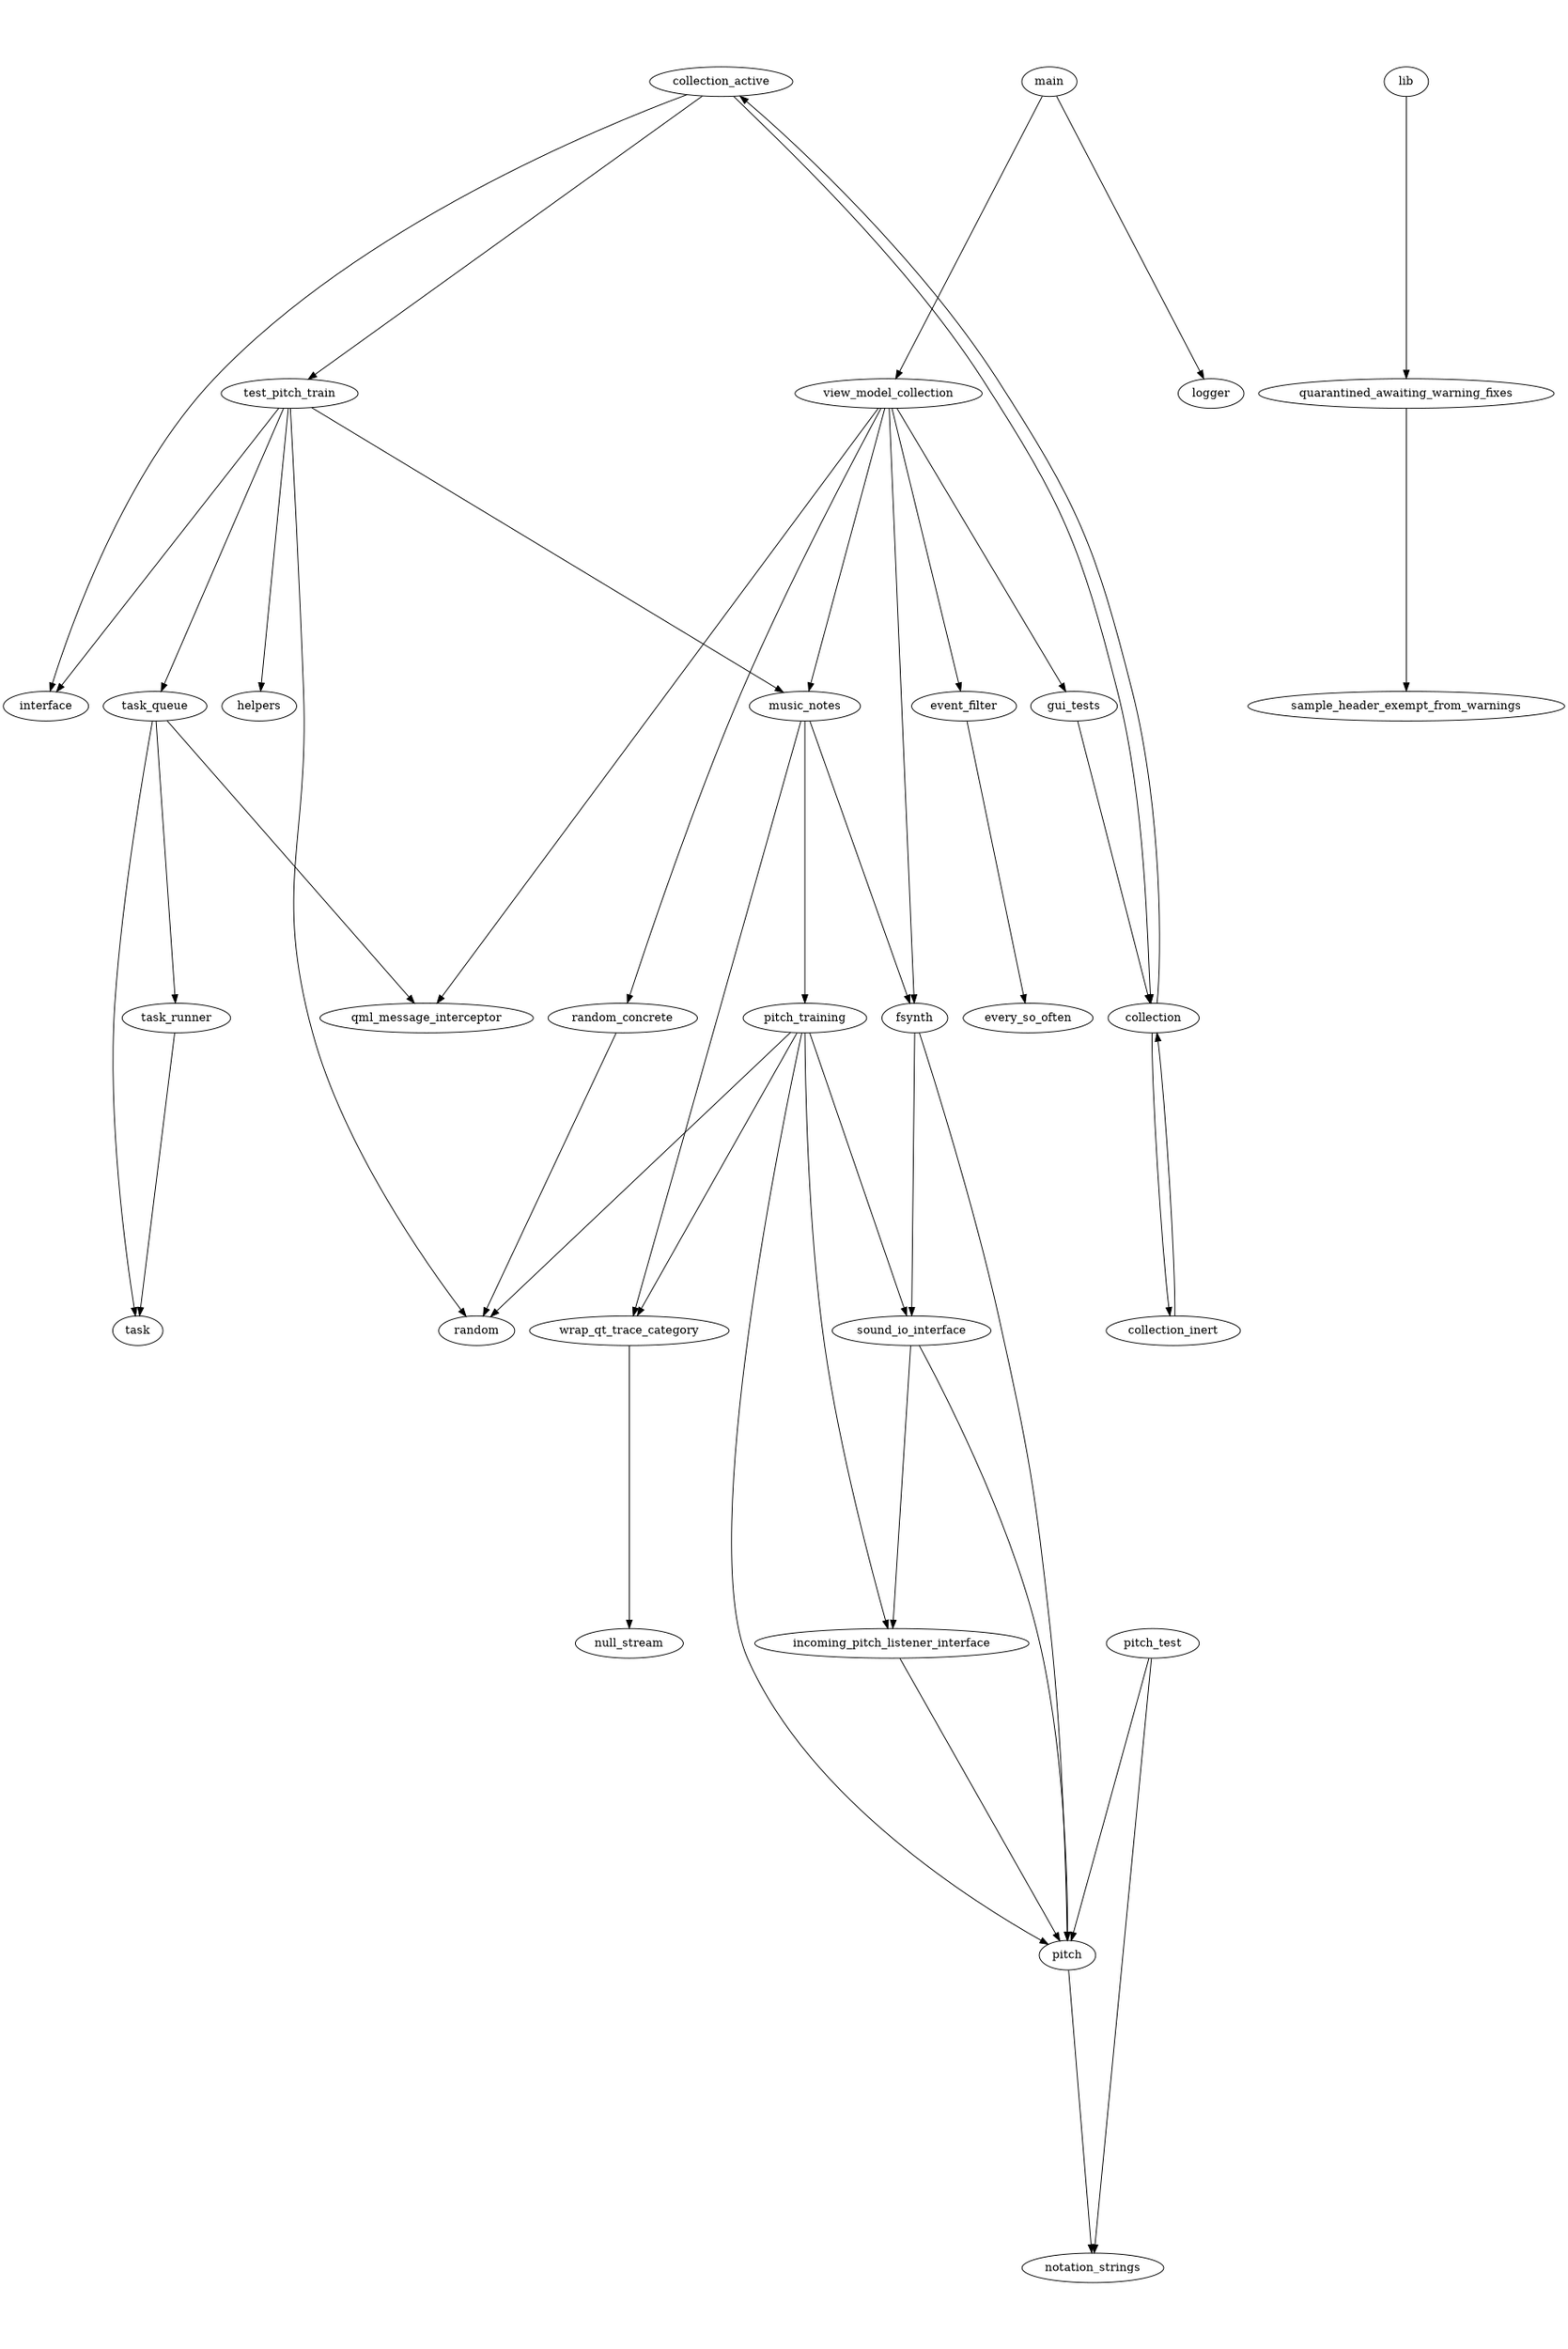 digraph "source tree" {
    overlap=scale;
    size="12,18";
    ratio="fill";
    fontsize="16";
    fontname="Helvetica";
    clusterrank="local";
	"collection_active" -> "collection"
	"collection_active" -> "interface"
	"collection_active" -> "test_pitch_train"
	"collection" -> "collection_active"
	"collection" -> "collection_inert"
	"collection_inert" -> "collection"
	"event_filter" -> "every_so_often"
	"fsynth" -> "pitch"
	"fsynth" -> "sound_io_interface"
	"gui_tests" -> "collection"
	"incoming_pitch_listener_interface" -> "pitch"
	"lib" -> "quarantined_awaiting_warning_fixes"
	"main" -> "logger"
	"main" -> "view_model_collection"
	"music_notes" -> "fsynth"
	"music_notes" -> "pitch_training"
	"music_notes" -> "wrap_qt_trace_category"
	"pitch" -> "notation_strings"
	"pitch_test" -> "notation_strings"
	"pitch_test" -> "pitch"
	"pitch_training" -> "incoming_pitch_listener_interface"
	"pitch_training" -> "pitch"
	"pitch_training" -> "random"
	"pitch_training" -> "sound_io_interface"
	"pitch_training" -> "wrap_qt_trace_category"
	"quarantined_awaiting_warning_fixes" -> "sample_header_exempt_from_warnings"
	"random_concrete" -> "random"
	"sound_io_interface" -> "incoming_pitch_listener_interface"
	"sound_io_interface" -> "pitch"
	"task_queue" -> "qml_message_interceptor"
	"task_queue" -> "task"
	"task_queue" -> "task_runner"
	"task_runner" -> "task"
	"test_pitch_train" -> "helpers"
	"test_pitch_train" -> "interface"
	"test_pitch_train" -> "music_notes"
	"test_pitch_train" -> "random"
	"test_pitch_train" -> "task_queue"
	"view_model_collection" -> "event_filter"
	"view_model_collection" -> "fsynth"
	"view_model_collection" -> "gui_tests"
	"view_model_collection" -> "music_notes"
	"view_model_collection" -> "qml_message_interceptor"
	"view_model_collection" -> "random_concrete"
	"wrap_qt_trace_category" -> "null_stream"
}
